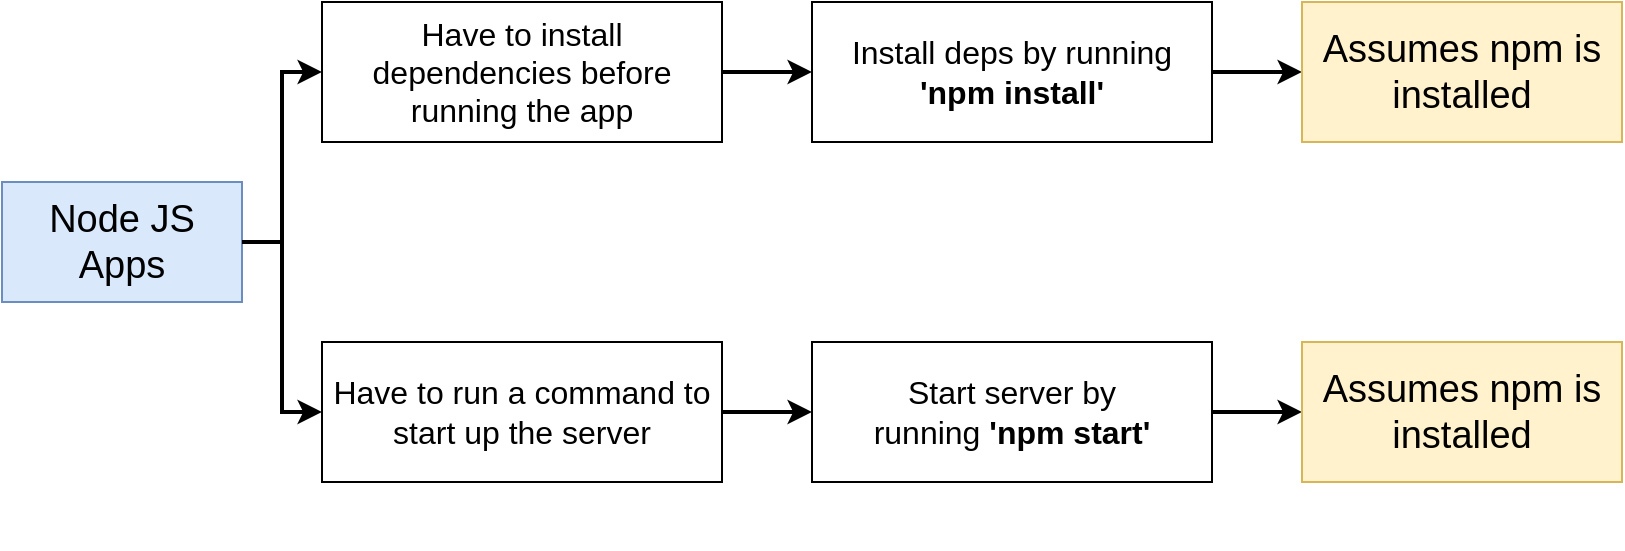 <mxfile version="12.9.10" type="github">
  <diagram id="RG4r3qgYTS3gW8cFkQqp" name="Page-1">
    <mxGraphModel dx="770" dy="738" grid="1" gridSize="10" guides="1" tooltips="1" connect="1" arrows="1" fold="1" page="1" pageScale="1" pageWidth="850" pageHeight="1100" math="0" shadow="0">
      <root>
        <mxCell id="0" />
        <mxCell id="1" parent="0" />
        <mxCell id="oz18HqrXeAixi6hqKe3B-13" value="" style="edgeStyle=orthogonalEdgeStyle;rounded=0;orthogonalLoop=1;jettySize=auto;html=1;strokeWidth=2;fontSize=19;entryX=0;entryY=0.5;entryDx=0;entryDy=0;" edge="1" parent="1" source="oz18HqrXeAixi6hqKe3B-1" target="oz18HqrXeAixi6hqKe3B-2">
          <mxGeometry relative="1" as="geometry">
            <mxPoint x="220" y="320" as="targetPoint" />
          </mxGeometry>
        </mxCell>
        <mxCell id="oz18HqrXeAixi6hqKe3B-1" value="Node JS Apps" style="rounded=0;whiteSpace=wrap;html=1;fillColor=#dae8fc;strokeColor=#6c8ebf;fontSize=19;" vertex="1" parent="1">
          <mxGeometry x="20" y="290" width="120" height="60" as="geometry" />
        </mxCell>
        <mxCell id="oz18HqrXeAixi6hqKe3B-10" value="" style="edgeStyle=orthogonalEdgeStyle;rounded=0;orthogonalLoop=1;jettySize=auto;html=1;strokeWidth=2;fontSize=19;" edge="1" parent="1" source="oz18HqrXeAixi6hqKe3B-2" target="oz18HqrXeAixi6hqKe3B-4">
          <mxGeometry relative="1" as="geometry" />
        </mxCell>
        <mxCell id="oz18HqrXeAixi6hqKe3B-2" value="Have to install dependencies before running the app" style="rounded=0;whiteSpace=wrap;html=1;fontSize=16;" vertex="1" parent="1">
          <mxGeometry x="180" y="200" width="200" height="70" as="geometry" />
        </mxCell>
        <mxCell id="oz18HqrXeAixi6hqKe3B-8" value="" style="edgeStyle=orthogonalEdgeStyle;rounded=0;orthogonalLoop=1;jettySize=auto;html=1;fontSize=19;strokeWidth=2;" edge="1" parent="1" source="oz18HqrXeAixi6hqKe3B-3" target="oz18HqrXeAixi6hqKe3B-6">
          <mxGeometry relative="1" as="geometry" />
        </mxCell>
        <mxCell id="oz18HqrXeAixi6hqKe3B-3" value="Have to run a command to start up the server" style="rounded=0;whiteSpace=wrap;html=1;fontSize=16;" vertex="1" parent="1">
          <mxGeometry x="180" y="370" width="200" height="70" as="geometry" />
        </mxCell>
        <mxCell id="oz18HqrXeAixi6hqKe3B-11" value="" style="edgeStyle=orthogonalEdgeStyle;rounded=0;orthogonalLoop=1;jettySize=auto;html=1;strokeWidth=2;fontSize=19;" edge="1" parent="1" source="oz18HqrXeAixi6hqKe3B-4" target="oz18HqrXeAixi6hqKe3B-5">
          <mxGeometry relative="1" as="geometry" />
        </mxCell>
        <mxCell id="oz18HqrXeAixi6hqKe3B-4" value="Install deps by running &lt;b&gt;&#39;npm install&#39;&lt;/b&gt;" style="rounded=0;whiteSpace=wrap;html=1;fontSize=16;" vertex="1" parent="1">
          <mxGeometry x="425" y="200" width="200" height="70" as="geometry" />
        </mxCell>
        <mxCell id="oz18HqrXeAixi6hqKe3B-5" value="Assumes npm is installed" style="rounded=0;whiteSpace=wrap;html=1;fontSize=19;fillColor=#fff2cc;strokeColor=#d6b656;" vertex="1" parent="1">
          <mxGeometry x="670" y="200" width="160" height="70" as="geometry" />
        </mxCell>
        <mxCell id="oz18HqrXeAixi6hqKe3B-9" value="" style="edgeStyle=orthogonalEdgeStyle;rounded=0;orthogonalLoop=1;jettySize=auto;html=1;fontSize=19;strokeWidth=2;" edge="1" parent="1" source="oz18HqrXeAixi6hqKe3B-6" target="oz18HqrXeAixi6hqKe3B-7">
          <mxGeometry relative="1" as="geometry" />
        </mxCell>
        <mxCell id="oz18HqrXeAixi6hqKe3B-6" value="&lt;span&gt;Start server by running&amp;nbsp;&lt;/span&gt;&lt;b&gt;&#39;npm start&#39;&lt;/b&gt;" style="rounded=0;whiteSpace=wrap;html=1;fontSize=16;" vertex="1" parent="1">
          <mxGeometry x="425" y="370" width="200" height="70" as="geometry" />
        </mxCell>
        <mxCell id="oz18HqrXeAixi6hqKe3B-7" value="&#xa;&#xa;&lt;!--StartFragment--&gt;&lt;span style=&quot;font-family: Helvetica; font-size: 19px; font-style: normal; font-variant-ligatures: normal; font-variant-caps: normal; font-weight: 400; letter-spacing: normal; orphans: 2; text-align: center; text-indent: 0px; text-transform: none; widows: 2; word-spacing: 0px; -webkit-text-stroke-width: 0px; text-decoration-style: initial; text-decoration-color: initial; float: none; display: inline !important;&quot;&gt;Assumes npm is installed&lt;/span&gt;&lt;!--EndFragment--&gt;&#xa;&#xa;" style="rounded=0;whiteSpace=wrap;html=1;fontSize=19;fillColor=#fff2cc;strokeColor=#d6b656;" vertex="1" parent="1">
          <mxGeometry x="670" y="370" width="160" height="70" as="geometry" />
        </mxCell>
        <mxCell id="oz18HqrXeAixi6hqKe3B-14" value="" style="edgeStyle=orthogonalEdgeStyle;rounded=0;orthogonalLoop=1;jettySize=auto;html=1;strokeWidth=2;fontSize=19;entryX=0;entryY=0.5;entryDx=0;entryDy=0;exitX=1;exitY=0.5;exitDx=0;exitDy=0;" edge="1" parent="1" source="oz18HqrXeAixi6hqKe3B-1" target="oz18HqrXeAixi6hqKe3B-3">
          <mxGeometry relative="1" as="geometry">
            <mxPoint x="150" y="330" as="sourcePoint" />
            <mxPoint x="190" y="245" as="targetPoint" />
          </mxGeometry>
        </mxCell>
      </root>
    </mxGraphModel>
  </diagram>
</mxfile>
